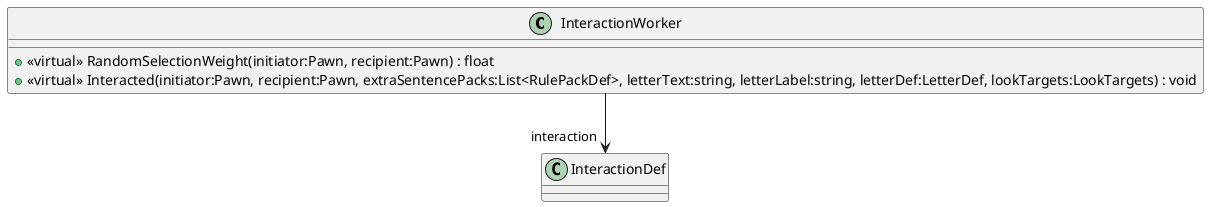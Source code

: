 @startuml
class InteractionWorker {
    + <<virtual>> RandomSelectionWeight(initiator:Pawn, recipient:Pawn) : float
    + <<virtual>> Interacted(initiator:Pawn, recipient:Pawn, extraSentencePacks:List<RulePackDef>, letterText:string, letterLabel:string, letterDef:LetterDef, lookTargets:LookTargets) : void
}
InteractionWorker --> "interaction" InteractionDef
@enduml
